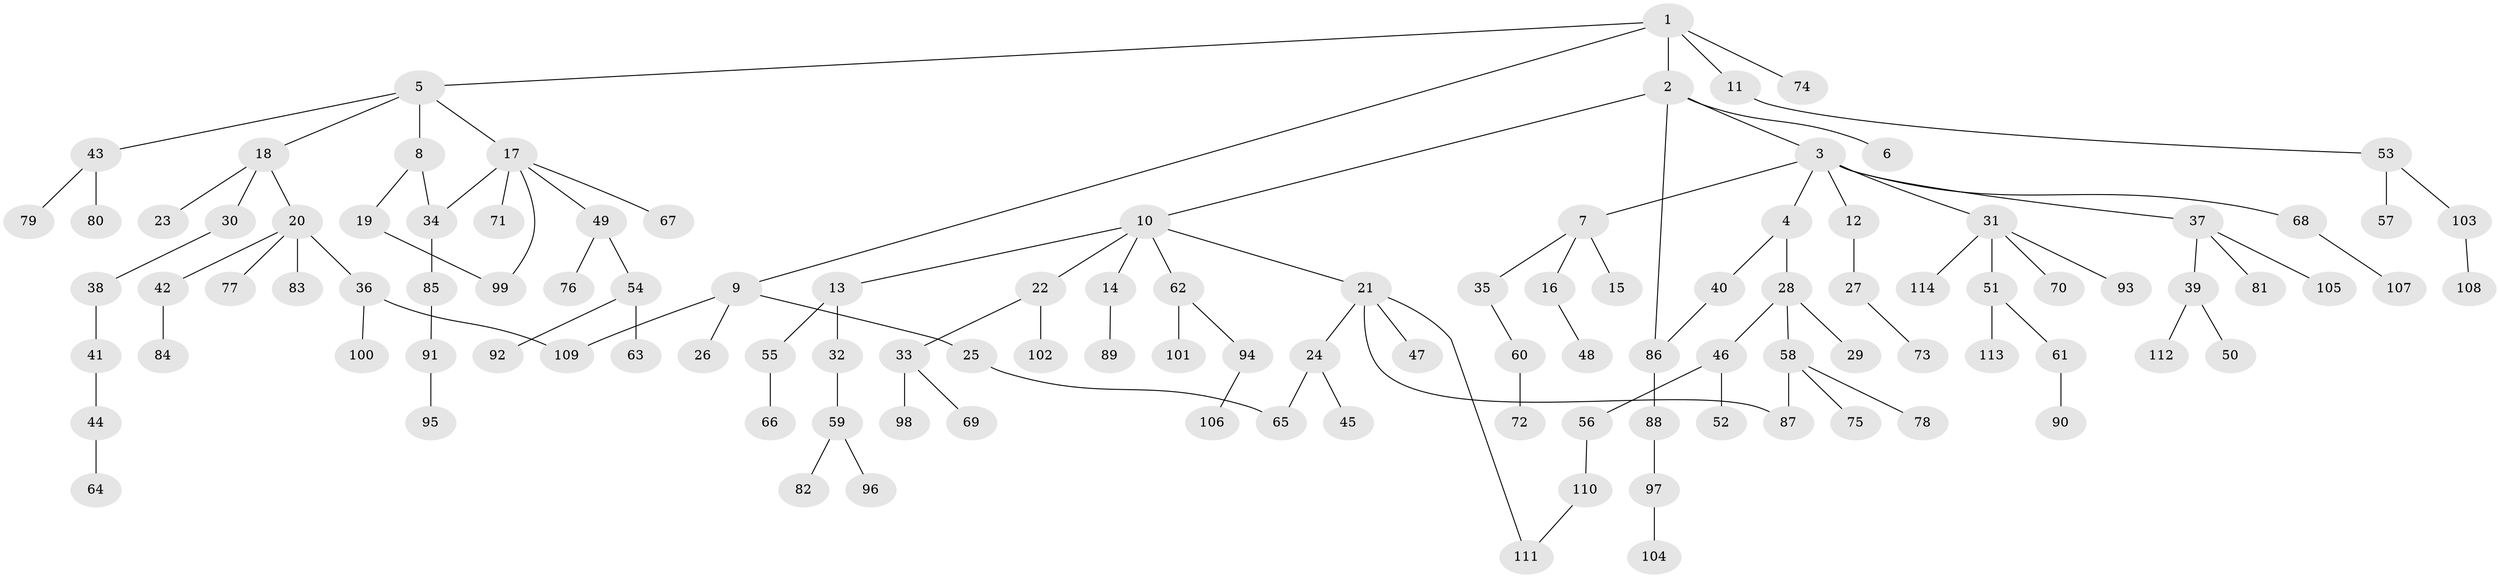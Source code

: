 // Generated by graph-tools (version 1.1) at 2025/34/03/09/25 02:34:13]
// undirected, 114 vertices, 120 edges
graph export_dot {
graph [start="1"]
  node [color=gray90,style=filled];
  1;
  2;
  3;
  4;
  5;
  6;
  7;
  8;
  9;
  10;
  11;
  12;
  13;
  14;
  15;
  16;
  17;
  18;
  19;
  20;
  21;
  22;
  23;
  24;
  25;
  26;
  27;
  28;
  29;
  30;
  31;
  32;
  33;
  34;
  35;
  36;
  37;
  38;
  39;
  40;
  41;
  42;
  43;
  44;
  45;
  46;
  47;
  48;
  49;
  50;
  51;
  52;
  53;
  54;
  55;
  56;
  57;
  58;
  59;
  60;
  61;
  62;
  63;
  64;
  65;
  66;
  67;
  68;
  69;
  70;
  71;
  72;
  73;
  74;
  75;
  76;
  77;
  78;
  79;
  80;
  81;
  82;
  83;
  84;
  85;
  86;
  87;
  88;
  89;
  90;
  91;
  92;
  93;
  94;
  95;
  96;
  97;
  98;
  99;
  100;
  101;
  102;
  103;
  104;
  105;
  106;
  107;
  108;
  109;
  110;
  111;
  112;
  113;
  114;
  1 -- 2;
  1 -- 5;
  1 -- 9;
  1 -- 11;
  1 -- 74;
  2 -- 3;
  2 -- 6;
  2 -- 10;
  2 -- 86;
  3 -- 4;
  3 -- 7;
  3 -- 12;
  3 -- 31;
  3 -- 37;
  3 -- 68;
  4 -- 28;
  4 -- 40;
  5 -- 8;
  5 -- 17;
  5 -- 18;
  5 -- 43;
  7 -- 15;
  7 -- 16;
  7 -- 35;
  8 -- 19;
  8 -- 34;
  9 -- 25;
  9 -- 26;
  9 -- 109;
  10 -- 13;
  10 -- 14;
  10 -- 21;
  10 -- 22;
  10 -- 62;
  11 -- 53;
  12 -- 27;
  13 -- 32;
  13 -- 55;
  14 -- 89;
  16 -- 48;
  17 -- 49;
  17 -- 67;
  17 -- 71;
  17 -- 99;
  17 -- 34;
  18 -- 20;
  18 -- 23;
  18 -- 30;
  19 -- 99;
  20 -- 36;
  20 -- 42;
  20 -- 77;
  20 -- 83;
  21 -- 24;
  21 -- 47;
  21 -- 87;
  21 -- 111;
  22 -- 33;
  22 -- 102;
  24 -- 45;
  24 -- 65;
  25 -- 65;
  27 -- 73;
  28 -- 29;
  28 -- 46;
  28 -- 58;
  30 -- 38;
  31 -- 51;
  31 -- 70;
  31 -- 93;
  31 -- 114;
  32 -- 59;
  33 -- 69;
  33 -- 98;
  34 -- 85;
  35 -- 60;
  36 -- 100;
  36 -- 109;
  37 -- 39;
  37 -- 81;
  37 -- 105;
  38 -- 41;
  39 -- 50;
  39 -- 112;
  40 -- 86;
  41 -- 44;
  42 -- 84;
  43 -- 79;
  43 -- 80;
  44 -- 64;
  46 -- 52;
  46 -- 56;
  49 -- 54;
  49 -- 76;
  51 -- 61;
  51 -- 113;
  53 -- 57;
  53 -- 103;
  54 -- 63;
  54 -- 92;
  55 -- 66;
  56 -- 110;
  58 -- 75;
  58 -- 78;
  58 -- 87;
  59 -- 82;
  59 -- 96;
  60 -- 72;
  61 -- 90;
  62 -- 94;
  62 -- 101;
  68 -- 107;
  85 -- 91;
  86 -- 88;
  88 -- 97;
  91 -- 95;
  94 -- 106;
  97 -- 104;
  103 -- 108;
  110 -- 111;
}
